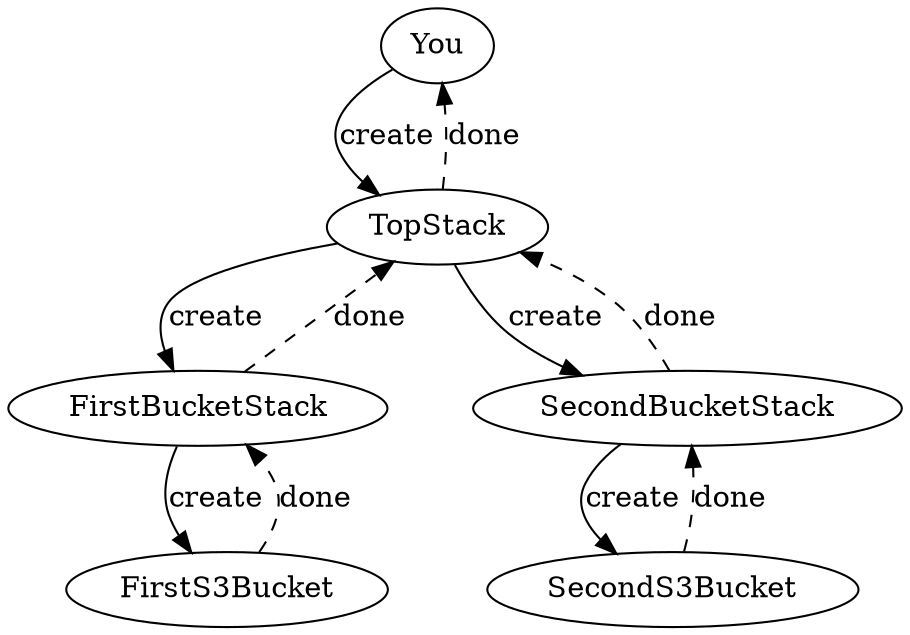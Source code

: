 digraph G { nodesep=0.5
   You -> TopStack [label="create"]
   TopStack -> FirstBucketStack [label="create"]
   TopStack -> SecondBucketStack [label="create"]
   FirstBucketStack -> FirstS3Bucket [label="create"]
   SecondBucketStack -> SecondS3Bucket [label="create"]
   FirstS3Bucket -> FirstBucketStack [label="done", style="dashed"]
   SecondS3Bucket -> SecondBucketStack [label="done", style="dashed"]
   FirstBucketStack -> TopStack [label="done", style="dashed"]
   SecondBucketStack -> TopStack [label="done", style="dashed"]
   TopStack -> You [label="done", style="dashed"]
}